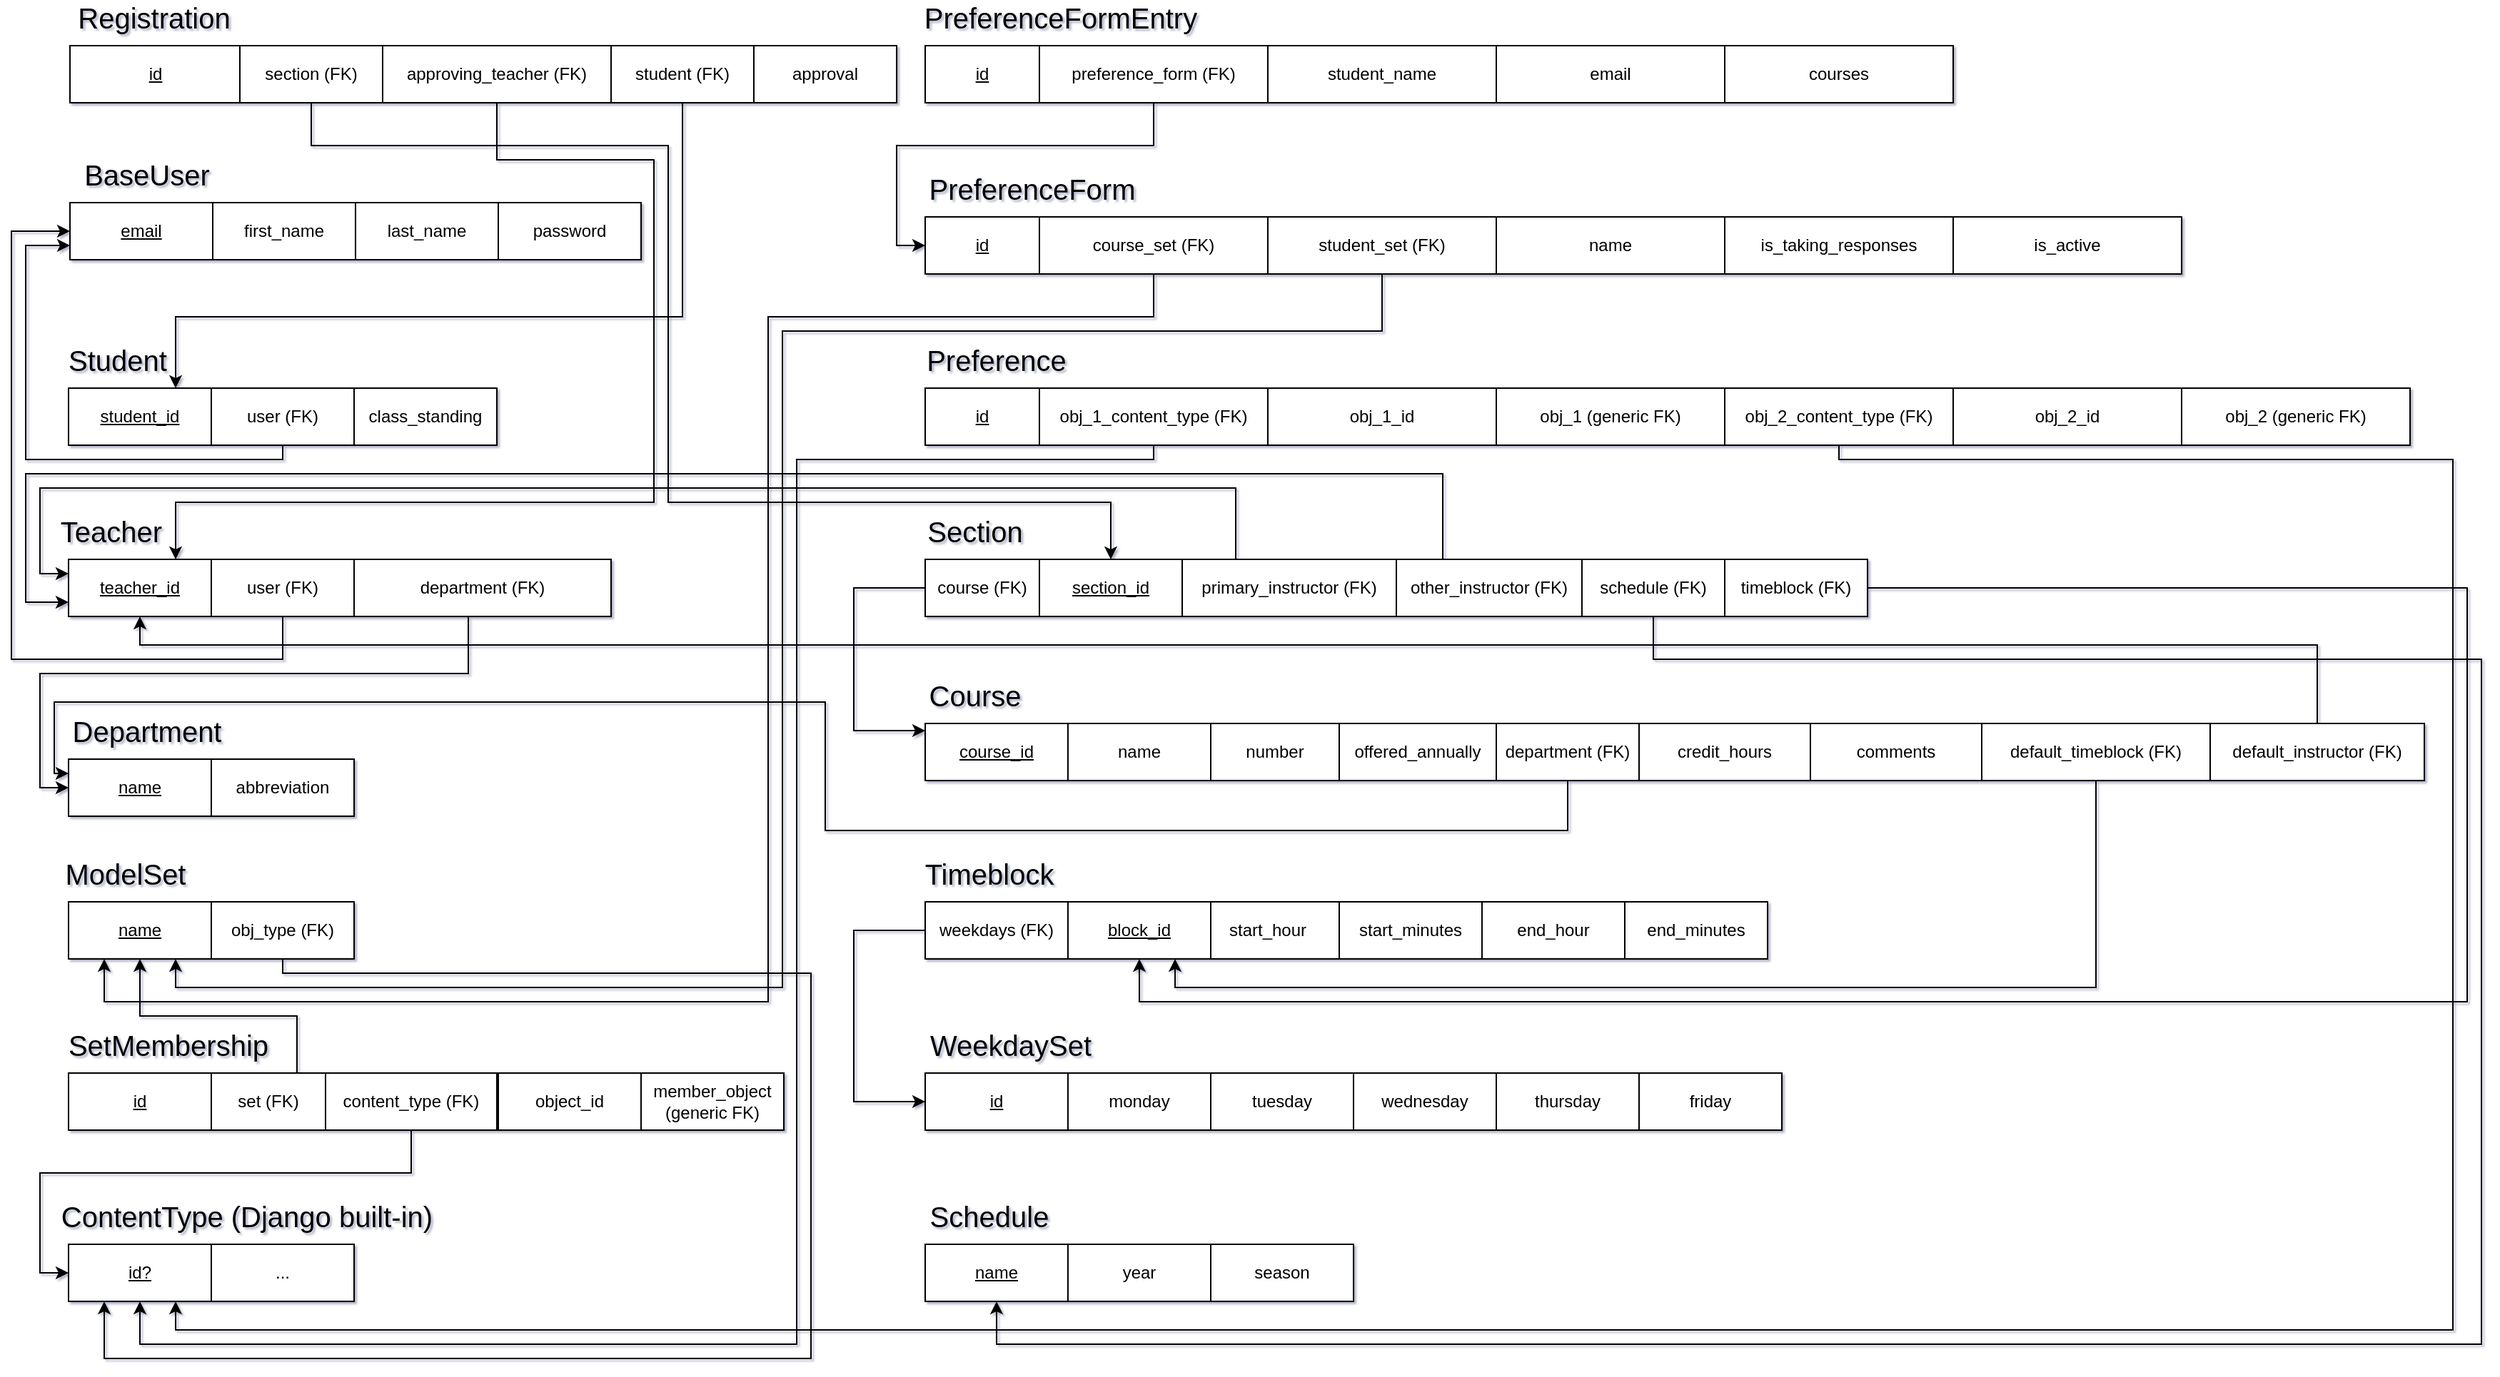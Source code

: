 <mxfile version="14.6.6" type="device"><diagram id="gFVMq6TZ5qQUNE8y5Huu" name="Page-1"><mxGraphModel dx="1902" dy="1898" grid="1" gridSize="10" guides="1" tooltips="1" connect="1" arrows="1" fold="1" page="1" pageScale="1" pageWidth="1600" pageHeight="900" background="none" math="0" shadow="1"><root><mxCell id="0"/><mxCell id="1" parent="0"/><mxCell id="BkWgIDZL_W6DYANb5g9f-2" value="password" style="whiteSpace=wrap;html=1;align=center;" parent="1" vertex="1"><mxGeometry x="421" y="70" width="100" height="40" as="geometry"/></mxCell><mxCell id="BkWgIDZL_W6DYANb5g9f-4" value="first_name" style="whiteSpace=wrap;html=1;align=center;" parent="1" vertex="1"><mxGeometry x="221" y="70" width="100" height="40" as="geometry"/></mxCell><mxCell id="BkWgIDZL_W6DYANb5g9f-5" value="last_name" style="whiteSpace=wrap;html=1;align=center;" parent="1" vertex="1"><mxGeometry x="321" y="70" width="100" height="40" as="geometry"/></mxCell><mxCell id="BkWgIDZL_W6DYANb5g9f-6" value="&lt;font style=&quot;font-size: 20px&quot;&gt;BaseUser&lt;/font&gt;" style="text;html=1;strokeColor=none;fillColor=none;align=center;verticalAlign=middle;whiteSpace=wrap;rounded=0;" parent="1" vertex="1"><mxGeometry x="130" y="40" width="90" height="20" as="geometry"/></mxCell><mxCell id="BkWgIDZL_W6DYANb5g9f-16" style="edgeStyle=orthogonalEdgeStyle;rounded=0;orthogonalLoop=1;jettySize=auto;html=1;exitX=0.5;exitY=1;exitDx=0;exitDy=0;entryX=0;entryY=0.75;entryDx=0;entryDy=0;" parent="1" source="BkWgIDZL_W6DYANb5g9f-7" target="BkWgIDZL_W6DYANb5g9f-20" edge="1"><mxGeometry relative="1" as="geometry"><Array as="points"><mxPoint x="270" y="250"/><mxPoint x="90" y="250"/><mxPoint x="90" y="100"/></Array></mxGeometry></mxCell><mxCell id="BkWgIDZL_W6DYANb5g9f-7" value="user (FK)" style="whiteSpace=wrap;html=1;align=center;" parent="1" vertex="1"><mxGeometry x="220" y="200" width="100" height="40" as="geometry"/></mxCell><mxCell id="BkWgIDZL_W6DYANb5g9f-8" value="&lt;u&gt;student_id&lt;/u&gt;" style="whiteSpace=wrap;html=1;align=center;" parent="1" vertex="1"><mxGeometry x="120" y="200" width="100" height="40" as="geometry"/></mxCell><mxCell id="BkWgIDZL_W6DYANb5g9f-9" value="class_standing" style="whiteSpace=wrap;html=1;align=center;" parent="1" vertex="1"><mxGeometry x="320" y="200" width="100" height="40" as="geometry"/></mxCell><mxCell id="BkWgIDZL_W6DYANb5g9f-10" value="&lt;font style=&quot;font-size: 20px&quot;&gt;Student&lt;/font&gt;" style="text;html=1;strokeColor=none;fillColor=none;align=center;verticalAlign=middle;whiteSpace=wrap;rounded=0;" parent="1" vertex="1"><mxGeometry x="119" y="170" width="71" height="20" as="geometry"/></mxCell><mxCell id="BkWgIDZL_W6DYANb5g9f-11" value="user (FK)" style="whiteSpace=wrap;html=1;align=center;" parent="1" vertex="1"><mxGeometry x="220" y="320" width="100" height="40" as="geometry"/></mxCell><mxCell id="BkWgIDZL_W6DYANb5g9f-23" style="edgeStyle=orthogonalEdgeStyle;rounded=0;orthogonalLoop=1;jettySize=auto;html=1;exitX=0.5;exitY=1;exitDx=0;exitDy=0;entryX=0;entryY=0.5;entryDx=0;entryDy=0;" parent="1" source="BkWgIDZL_W6DYANb5g9f-12" target="BkWgIDZL_W6DYANb5g9f-17" edge="1"><mxGeometry relative="1" as="geometry"><Array as="points"><mxPoint x="400" y="360"/><mxPoint x="400" y="400"/><mxPoint x="100" y="400"/><mxPoint x="100" y="480"/></Array></mxGeometry></mxCell><mxCell id="BkWgIDZL_W6DYANb5g9f-12" value="department (FK)" style="whiteSpace=wrap;html=1;align=center;" parent="1" vertex="1"><mxGeometry x="320" y="320" width="180" height="40" as="geometry"/></mxCell><mxCell id="BkWgIDZL_W6DYANb5g9f-14" value="&lt;font style=&quot;font-size: 20px&quot;&gt;Teacher&lt;/font&gt;" style="text;html=1;strokeColor=none;fillColor=none;align=center;verticalAlign=middle;whiteSpace=wrap;rounded=0;" parent="1" vertex="1"><mxGeometry x="110" y="290" width="80" height="20" as="geometry"/></mxCell><mxCell id="BkWgIDZL_W6DYANb5g9f-17" value="&lt;u&gt;name&lt;/u&gt;" style="whiteSpace=wrap;html=1;align=center;" parent="1" vertex="1"><mxGeometry x="120" y="460" width="100" height="40" as="geometry"/></mxCell><mxCell id="BkWgIDZL_W6DYANb5g9f-18" value="abbreviation" style="whiteSpace=wrap;html=1;align=center;" parent="1" vertex="1"><mxGeometry x="220" y="460" width="100" height="40" as="geometry"/></mxCell><mxCell id="BkWgIDZL_W6DYANb5g9f-20" value="&lt;u&gt;email&lt;/u&gt;" style="whiteSpace=wrap;html=1;align=center;" parent="1" vertex="1"><mxGeometry x="121" y="70" width="100" height="40" as="geometry"/></mxCell><mxCell id="BkWgIDZL_W6DYANb5g9f-21" style="edgeStyle=orthogonalEdgeStyle;rounded=0;orthogonalLoop=1;jettySize=auto;html=1;entryX=0;entryY=0.5;entryDx=0;entryDy=0;exitX=0.5;exitY=1;exitDx=0;exitDy=0;" parent="1" source="BkWgIDZL_W6DYANb5g9f-11" target="BkWgIDZL_W6DYANb5g9f-20" edge="1"><mxGeometry relative="1" as="geometry"><mxPoint x="290" y="370" as="sourcePoint"/><mxPoint x="120" y="100" as="targetPoint"/><Array as="points"><mxPoint x="270" y="390"/><mxPoint x="80" y="390"/><mxPoint x="80" y="90"/></Array></mxGeometry></mxCell><mxCell id="BkWgIDZL_W6DYANb5g9f-22" value="&lt;font style=&quot;font-size: 20px&quot;&gt;Department&lt;/font&gt;" style="text;html=1;strokeColor=none;fillColor=none;align=center;verticalAlign=middle;whiteSpace=wrap;rounded=0;" parent="1" vertex="1"><mxGeometry x="120" y="430" width="110" height="20" as="geometry"/></mxCell><mxCell id="kGvV07HKAf-1HpERnxgn-2" style="edgeStyle=orthogonalEdgeStyle;rounded=0;orthogonalLoop=1;jettySize=auto;html=1;exitX=0.5;exitY=1;exitDx=0;exitDy=0;entryX=0;entryY=0.25;entryDx=0;entryDy=0;" parent="1" source="BkWgIDZL_W6DYANb5g9f-31" target="BkWgIDZL_W6DYANb5g9f-17" edge="1"><mxGeometry relative="1" as="geometry"><Array as="points"><mxPoint x="1170" y="510"/><mxPoint x="650" y="510"/><mxPoint x="650" y="420"/><mxPoint x="110" y="420"/><mxPoint x="110" y="470"/></Array></mxGeometry></mxCell><mxCell id="BkWgIDZL_W6DYANb5g9f-31" value="department (FK)" style="whiteSpace=wrap;html=1;align=center;" parent="1" vertex="1"><mxGeometry x="1120" y="435" width="100" height="40" as="geometry"/></mxCell><mxCell id="BkWgIDZL_W6DYANb5g9f-32" value="name" style="whiteSpace=wrap;html=1;align=center;" parent="1" vertex="1"><mxGeometry x="820" y="435" width="100" height="40" as="geometry"/></mxCell><mxCell id="BkWgIDZL_W6DYANb5g9f-33" value="number" style="whiteSpace=wrap;html=1;align=center;" parent="1" vertex="1"><mxGeometry x="920" y="435" width="90" height="40" as="geometry"/></mxCell><mxCell id="BkWgIDZL_W6DYANb5g9f-34" value="&lt;font style=&quot;font-size: 20px&quot;&gt;Course&lt;/font&gt;" style="text;html=1;strokeColor=none;fillColor=none;align=center;verticalAlign=middle;whiteSpace=wrap;rounded=0;" parent="1" vertex="1"><mxGeometry x="720" y="405" width="70" height="20" as="geometry"/></mxCell><mxCell id="BkWgIDZL_W6DYANb5g9f-37" value="&lt;u&gt;course_id&lt;/u&gt;" style="whiteSpace=wrap;html=1;align=center;" parent="1" vertex="1"><mxGeometry x="720" y="435" width="100" height="40" as="geometry"/></mxCell><mxCell id="BkWgIDZL_W6DYANb5g9f-38" value="offered_annually" style="whiteSpace=wrap;html=1;align=center;" parent="1" vertex="1"><mxGeometry x="1010" y="435" width="110" height="40" as="geometry"/></mxCell><mxCell id="BkWgIDZL_W6DYANb5g9f-42" value="credit_hours" style="whiteSpace=wrap;html=1;align=center;" parent="1" vertex="1"><mxGeometry x="1220" y="435" width="120" height="40" as="geometry"/></mxCell><mxCell id="BkWgIDZL_W6DYANb5g9f-43" value="comments" style="whiteSpace=wrap;html=1;align=center;" parent="1" vertex="1"><mxGeometry x="1340" y="435" width="120" height="40" as="geometry"/></mxCell><mxCell id="BkWgIDZL_W6DYANb5g9f-54" style="edgeStyle=orthogonalEdgeStyle;rounded=0;orthogonalLoop=1;jettySize=auto;html=1;exitX=0.5;exitY=1;exitDx=0;exitDy=0;" parent="1" source="BkWgIDZL_W6DYANb5g9f-44" edge="1"><mxGeometry relative="1" as="geometry"><mxPoint x="720" y="440" as="targetPoint"/><Array as="points"><mxPoint x="760" y="340"/><mxPoint x="670" y="340"/><mxPoint x="670" y="440"/><mxPoint x="720" y="440"/></Array></mxGeometry></mxCell><mxCell id="BkWgIDZL_W6DYANb5g9f-44" value="course (FK)" style="whiteSpace=wrap;html=1;align=center;" parent="1" vertex="1"><mxGeometry x="720" y="320" width="80" height="40" as="geometry"/></mxCell><mxCell id="BkWgIDZL_W6DYANb5g9f-45" value="&lt;u&gt;section_id&lt;/u&gt;" style="whiteSpace=wrap;html=1;align=center;" parent="1" vertex="1"><mxGeometry x="800" y="320" width="100" height="40" as="geometry"/></mxCell><mxCell id="BkWgIDZL_W6DYANb5g9f-55" style="edgeStyle=orthogonalEdgeStyle;rounded=0;orthogonalLoop=1;jettySize=auto;html=1;exitX=0.25;exitY=0;exitDx=0;exitDy=0;entryX=0;entryY=0.25;entryDx=0;entryDy=0;" parent="1" source="BkWgIDZL_W6DYANb5g9f-46" target="G6OHu0BYkpyvZfD9RJrG-1" edge="1"><mxGeometry relative="1" as="geometry"><mxPoint x="210" y="320" as="targetPoint"/><Array as="points"><mxPoint x="938" y="270"/><mxPoint x="100" y="270"/><mxPoint x="100" y="330"/></Array></mxGeometry></mxCell><mxCell id="BkWgIDZL_W6DYANb5g9f-46" value="primary_instructor (FK)" style="whiteSpace=wrap;html=1;align=center;" parent="1" vertex="1"><mxGeometry x="900" y="320" width="150" height="40" as="geometry"/></mxCell><mxCell id="BkWgIDZL_W6DYANb5g9f-56" style="edgeStyle=orthogonalEdgeStyle;rounded=0;orthogonalLoop=1;jettySize=auto;html=1;exitX=0.25;exitY=0;exitDx=0;exitDy=0;entryX=0;entryY=0.75;entryDx=0;entryDy=0;" parent="1" source="BkWgIDZL_W6DYANb5g9f-47" target="G6OHu0BYkpyvZfD9RJrG-1" edge="1"><mxGeometry relative="1" as="geometry"><Array as="points"><mxPoint x="1083" y="260"/><mxPoint x="90" y="260"/><mxPoint x="90" y="350"/></Array></mxGeometry></mxCell><mxCell id="BkWgIDZL_W6DYANb5g9f-47" value="other_instructor (FK)" style="whiteSpace=wrap;html=1;align=center;" parent="1" vertex="1"><mxGeometry x="1050" y="320" width="130" height="40" as="geometry"/></mxCell><mxCell id="BkWgIDZL_W6DYANb5g9f-53" value="&lt;font style=&quot;font-size: 20px&quot;&gt;Section&lt;/font&gt;" style="text;html=1;strokeColor=none;fillColor=none;align=center;verticalAlign=middle;whiteSpace=wrap;rounded=0;" parent="1" vertex="1"><mxGeometry x="720" y="290" width="70" height="20" as="geometry"/></mxCell><mxCell id="MGyRq37NvWwTOMYyFaVk-8" style="edgeStyle=orthogonalEdgeStyle;rounded=0;orthogonalLoop=1;jettySize=auto;html=1;exitX=1;exitY=0.5;exitDx=0;exitDy=0;entryX=0.5;entryY=1;entryDx=0;entryDy=0;" parent="1" source="MGyRq37NvWwTOMYyFaVk-1" target="s3vIPMXju8PUQGzXGLDK-27" edge="1"><mxGeometry relative="1" as="geometry"><Array as="points"><mxPoint x="1800" y="340"/><mxPoint x="1800" y="630"/><mxPoint x="870" y="630"/></Array></mxGeometry></mxCell><mxCell id="MGyRq37NvWwTOMYyFaVk-1" value="timeblock (FK)" style="whiteSpace=wrap;html=1;align=center;" parent="1" vertex="1"><mxGeometry x="1280" y="320" width="100" height="40" as="geometry"/></mxCell><mxCell id="MGyRq37NvWwTOMYyFaVk-2" value="start_hour" style="whiteSpace=wrap;html=1;align=center;" parent="1" vertex="1"><mxGeometry x="910" y="560" width="100" height="40" as="geometry"/></mxCell><mxCell id="MGyRq37NvWwTOMYyFaVk-3" value="&lt;font style=&quot;font-size: 20px&quot;&gt;Timeblock&lt;/font&gt;" style="text;html=1;strokeColor=none;fillColor=none;align=center;verticalAlign=middle;whiteSpace=wrap;rounded=0;" parent="1" vertex="1"><mxGeometry x="720" y="530" width="90" height="20" as="geometry"/></mxCell><mxCell id="MGyRq37NvWwTOMYyFaVk-4" value="start_minutes" style="whiteSpace=wrap;html=1;align=center;" parent="1" vertex="1"><mxGeometry x="1010" y="560" width="100" height="40" as="geometry"/></mxCell><mxCell id="MGyRq37NvWwTOMYyFaVk-5" value="end_minutes" style="whiteSpace=wrap;html=1;align=center;" parent="1" vertex="1"><mxGeometry x="1210" y="560" width="100" height="40" as="geometry"/></mxCell><mxCell id="MGyRq37NvWwTOMYyFaVk-6" value="end_hour" style="whiteSpace=wrap;html=1;align=center;" parent="1" vertex="1"><mxGeometry x="1110" y="560" width="100" height="40" as="geometry"/></mxCell><mxCell id="MGyRq37NvWwTOMYyFaVk-11" style="edgeStyle=orthogonalEdgeStyle;rounded=0;orthogonalLoop=1;jettySize=auto;html=1;exitX=0;exitY=0.5;exitDx=0;exitDy=0;entryX=0;entryY=0.5;entryDx=0;entryDy=0;" parent="1" source="MGyRq37NvWwTOMYyFaVk-7" target="MGyRq37NvWwTOMYyFaVk-10" edge="1"><mxGeometry relative="1" as="geometry"><Array as="points"><mxPoint x="670" y="580"/><mxPoint x="670" y="700"/></Array></mxGeometry></mxCell><mxCell id="MGyRq37NvWwTOMYyFaVk-7" value="weekdays (FK)" style="whiteSpace=wrap;html=1;align=center;" parent="1" vertex="1"><mxGeometry x="720" y="560" width="100" height="40" as="geometry"/></mxCell><mxCell id="MGyRq37NvWwTOMYyFaVk-9" value="&lt;font style=&quot;font-size: 20px&quot;&gt;WeekdaySet&lt;/font&gt;" style="text;html=1;strokeColor=none;fillColor=none;align=center;verticalAlign=middle;whiteSpace=wrap;rounded=0;" parent="1" vertex="1"><mxGeometry x="720" y="650" width="120" height="20" as="geometry"/></mxCell><mxCell id="MGyRq37NvWwTOMYyFaVk-10" value="&lt;u&gt;id&lt;/u&gt;" style="whiteSpace=wrap;html=1;align=center;" parent="1" vertex="1"><mxGeometry x="720" y="680" width="100" height="40" as="geometry"/></mxCell><mxCell id="MGyRq37NvWwTOMYyFaVk-12" value="&lt;font style=&quot;font-size: 20px&quot;&gt;Schedule&lt;/font&gt;" style="text;html=1;strokeColor=none;fillColor=none;align=center;verticalAlign=middle;whiteSpace=wrap;rounded=0;" parent="1" vertex="1"><mxGeometry x="720" y="770" width="90" height="20" as="geometry"/></mxCell><mxCell id="MGyRq37NvWwTOMYyFaVk-13" value="&lt;u&gt;name&lt;/u&gt;" style="whiteSpace=wrap;html=1;align=center;" parent="1" vertex="1"><mxGeometry x="720" y="800" width="100" height="40" as="geometry"/></mxCell><mxCell id="G6OHu0BYkpyvZfD9RJrG-1" value="&lt;u&gt;teacher_id&lt;/u&gt;" style="whiteSpace=wrap;html=1;align=center;" parent="1" vertex="1"><mxGeometry x="120" y="320" width="100" height="40" as="geometry"/></mxCell><mxCell id="G6OHu0BYkpyvZfD9RJrG-6" style="edgeStyle=orthogonalEdgeStyle;rounded=0;orthogonalLoop=1;jettySize=auto;html=1;entryX=0.5;entryY=1;entryDx=0;entryDy=0;" parent="1" target="MGyRq37NvWwTOMYyFaVk-10" edge="1"><mxGeometry relative="1" as="geometry"><mxPoint x="770" y="720" as="sourcePoint"/></mxGeometry></mxCell><mxCell id="s3vIPMXju8PUQGzXGLDK-15" value="&lt;u&gt;id&lt;/u&gt;" style="whiteSpace=wrap;html=1;align=center;" parent="1" vertex="1"><mxGeometry x="121" y="-40" width="120" height="40" as="geometry"/></mxCell><mxCell id="s3vIPMXju8PUQGzXGLDK-16" value="&lt;font style=&quot;font-size: 20px&quot;&gt;Registration&lt;/font&gt;" style="text;html=1;strokeColor=none;fillColor=none;align=center;verticalAlign=middle;whiteSpace=wrap;rounded=0;" parent="1" vertex="1"><mxGeometry x="120" y="-70" width="120" height="20" as="geometry"/></mxCell><mxCell id="s3vIPMXju8PUQGzXGLDK-21" style="edgeStyle=orthogonalEdgeStyle;rounded=0;orthogonalLoop=1;jettySize=auto;html=1;exitX=0.5;exitY=1;exitDx=0;exitDy=0;entryX=0.5;entryY=0;entryDx=0;entryDy=0;" parent="1" source="s3vIPMXju8PUQGzXGLDK-17" target="BkWgIDZL_W6DYANb5g9f-45" edge="1"><mxGeometry relative="1" as="geometry"><Array as="points"><mxPoint x="290" y="30"/><mxPoint x="540" y="30"/><mxPoint x="540" y="280"/><mxPoint x="850" y="280"/></Array></mxGeometry></mxCell><mxCell id="s3vIPMXju8PUQGzXGLDK-17" value="section (FK)" style="whiteSpace=wrap;html=1;align=center;" parent="1" vertex="1"><mxGeometry x="240" y="-40" width="100" height="40" as="geometry"/></mxCell><mxCell id="s3vIPMXju8PUQGzXGLDK-18" value="approval" style="whiteSpace=wrap;html=1;align=center;" parent="1" vertex="1"><mxGeometry x="600" y="-40" width="100" height="40" as="geometry"/></mxCell><mxCell id="s3vIPMXju8PUQGzXGLDK-20" style="edgeStyle=orthogonalEdgeStyle;rounded=0;orthogonalLoop=1;jettySize=auto;html=1;exitX=0.5;exitY=1;exitDx=0;exitDy=0;entryX=0.75;entryY=0;entryDx=0;entryDy=0;" parent="1" source="s3vIPMXju8PUQGzXGLDK-19" target="G6OHu0BYkpyvZfD9RJrG-1" edge="1"><mxGeometry relative="1" as="geometry"><Array as="points"><mxPoint x="420" y="40"/><mxPoint x="530" y="40"/><mxPoint x="530" y="280"/><mxPoint x="195" y="280"/></Array></mxGeometry></mxCell><mxCell id="s3vIPMXju8PUQGzXGLDK-19" value="approving_teacher (FK)" style="whiteSpace=wrap;html=1;align=center;" parent="1" vertex="1"><mxGeometry x="340" y="-40" width="160" height="40" as="geometry"/></mxCell><mxCell id="s3vIPMXju8PUQGzXGLDK-23" style="edgeStyle=orthogonalEdgeStyle;rounded=0;orthogonalLoop=1;jettySize=auto;html=1;exitX=0.5;exitY=1;exitDx=0;exitDy=0;entryX=0.75;entryY=0;entryDx=0;entryDy=0;" parent="1" source="s3vIPMXju8PUQGzXGLDK-22" target="BkWgIDZL_W6DYANb5g9f-8" edge="1"><mxGeometry relative="1" as="geometry"><Array as="points"><mxPoint x="550" y="150"/><mxPoint x="195" y="150"/></Array></mxGeometry></mxCell><mxCell id="s3vIPMXju8PUQGzXGLDK-22" value="student (FK)" style="whiteSpace=wrap;html=1;align=center;" parent="1" vertex="1"><mxGeometry x="500" y="-40" width="100" height="40" as="geometry"/></mxCell><mxCell id="s3vIPMXju8PUQGzXGLDK-27" value="&lt;u&gt;block_id&lt;/u&gt;" style="whiteSpace=wrap;html=1;align=center;" parent="1" vertex="1"><mxGeometry x="820" y="560" width="100" height="40" as="geometry"/></mxCell><mxCell id="s3vIPMXju8PUQGzXGLDK-73" style="edgeStyle=orthogonalEdgeStyle;rounded=0;orthogonalLoop=1;jettySize=auto;html=1;exitX=0;exitY=0.5;exitDx=0;exitDy=0;entryX=0;entryY=1;entryDx=0;entryDy=0;" parent="1" source="s3vIPMXju8PUQGzXGLDK-66" edge="1"><mxGeometry relative="1" as="geometry"><Array as="points"><mxPoint x="10" y="570"/><mxPoint x="10" y="970"/></Array><mxPoint x="124" y="970" as="targetPoint"/></mxGeometry></mxCell><mxCell id="s3vIPMXju8PUQGzXGLDK-72" style="edgeStyle=orthogonalEdgeStyle;rounded=0;orthogonalLoop=1;jettySize=auto;html=1;exitX=0;exitY=0.5;exitDx=0;exitDy=0;entryX=0;entryY=0.5;entryDx=0;entryDy=0;" parent="1" source="s3vIPMXju8PUQGzXGLDK-67" edge="1"><mxGeometry relative="1" as="geometry"><Array as="points"><mxPoint x="30" y="660"/><mxPoint x="30" y="950"/></Array><mxPoint x="124" y="950" as="targetPoint"/></mxGeometry></mxCell><mxCell id="s3vIPMXju8PUQGzXGLDK-74" style="edgeStyle=orthogonalEdgeStyle;rounded=0;orthogonalLoop=1;jettySize=auto;html=1;exitX=0;exitY=0.5;exitDx=0;exitDy=0;entryX=0;entryY=0.75;entryDx=0;entryDy=0;" parent="1" source="s3vIPMXju8PUQGzXGLDK-68" edge="1"><mxGeometry relative="1" as="geometry"><Array as="points"><mxPoint x="40" y="760"/><mxPoint x="40" y="580"/></Array><mxPoint x="119" y="580" as="targetPoint"/></mxGeometry></mxCell><mxCell id="4XeqG-Bysk0lCcBcYY0b-71" style="edgeStyle=orthogonalEdgeStyle;rounded=0;orthogonalLoop=1;jettySize=auto;html=1;exitX=0.5;exitY=1;exitDx=0;exitDy=0;entryX=0.75;entryY=1;entryDx=0;entryDy=0;" edge="1" parent="1" source="4XeqG-Bysk0lCcBcYY0b-1" target="s3vIPMXju8PUQGzXGLDK-27"><mxGeometry relative="1" as="geometry"/></mxCell><mxCell id="4XeqG-Bysk0lCcBcYY0b-1" value="default_timeblock (FK)" style="whiteSpace=wrap;html=1;align=center;" vertex="1" parent="1"><mxGeometry x="1460" y="435" width="160" height="40" as="geometry"/></mxCell><mxCell id="4XeqG-Bysk0lCcBcYY0b-72" style="edgeStyle=orthogonalEdgeStyle;rounded=0;orthogonalLoop=1;jettySize=auto;html=1;exitX=0.5;exitY=1;exitDx=0;exitDy=0;entryX=0.5;entryY=1;entryDx=0;entryDy=0;" edge="1" parent="1" source="4XeqG-Bysk0lCcBcYY0b-2" target="G6OHu0BYkpyvZfD9RJrG-1"><mxGeometry relative="1" as="geometry"><Array as="points"><mxPoint x="1695" y="380"/><mxPoint x="170" y="380"/></Array></mxGeometry></mxCell><mxCell id="4XeqG-Bysk0lCcBcYY0b-2" value="default_instructor (FK)" style="whiteSpace=wrap;html=1;align=center;" vertex="1" parent="1"><mxGeometry x="1620" y="435" width="150" height="40" as="geometry"/></mxCell><mxCell id="4XeqG-Bysk0lCcBcYY0b-12" style="edgeStyle=orthogonalEdgeStyle;rounded=0;orthogonalLoop=1;jettySize=auto;html=1;exitX=0.5;exitY=1;exitDx=0;exitDy=0;entryX=0.5;entryY=1;entryDx=0;entryDy=0;" edge="1" parent="1" source="4XeqG-Bysk0lCcBcYY0b-4" target="MGyRq37NvWwTOMYyFaVk-13"><mxGeometry relative="1" as="geometry"><Array as="points"><mxPoint x="1230" y="390"/><mxPoint x="1810" y="390"/><mxPoint x="1810" y="870"/><mxPoint x="770" y="870"/></Array></mxGeometry></mxCell><mxCell id="4XeqG-Bysk0lCcBcYY0b-4" value="schedule (FK)" style="whiteSpace=wrap;html=1;align=center;" vertex="1" parent="1"><mxGeometry x="1180" y="320" width="100" height="40" as="geometry"/></mxCell><mxCell id="4XeqG-Bysk0lCcBcYY0b-5" value="year" style="whiteSpace=wrap;html=1;align=center;" vertex="1" parent="1"><mxGeometry x="820" y="800" width="100" height="40" as="geometry"/></mxCell><mxCell id="4XeqG-Bysk0lCcBcYY0b-6" value="season" style="whiteSpace=wrap;html=1;align=center;" vertex="1" parent="1"><mxGeometry x="920" y="800" width="100" height="40" as="geometry"/></mxCell><mxCell id="4XeqG-Bysk0lCcBcYY0b-7" value="monday" style="whiteSpace=wrap;html=1;align=center;" vertex="1" parent="1"><mxGeometry x="820" y="680" width="100" height="40" as="geometry"/></mxCell><mxCell id="4XeqG-Bysk0lCcBcYY0b-8" value="tuesday" style="whiteSpace=wrap;html=1;align=center;" vertex="1" parent="1"><mxGeometry x="920" y="680" width="100" height="40" as="geometry"/></mxCell><mxCell id="4XeqG-Bysk0lCcBcYY0b-9" value="wednesday" style="whiteSpace=wrap;html=1;align=center;" vertex="1" parent="1"><mxGeometry x="1020" y="680" width="100" height="40" as="geometry"/></mxCell><mxCell id="4XeqG-Bysk0lCcBcYY0b-10" value="thursday" style="whiteSpace=wrap;html=1;align=center;" vertex="1" parent="1"><mxGeometry x="1120" y="680" width="100" height="40" as="geometry"/></mxCell><mxCell id="4XeqG-Bysk0lCcBcYY0b-11" value="friday" style="whiteSpace=wrap;html=1;align=center;" vertex="1" parent="1"><mxGeometry x="1220" y="680" width="100" height="40" as="geometry"/></mxCell><mxCell id="4XeqG-Bysk0lCcBcYY0b-24" style="edgeStyle=orthogonalEdgeStyle;rounded=0;orthogonalLoop=1;jettySize=auto;html=1;exitX=0.5;exitY=1;exitDx=0;exitDy=0;entryX=0.25;entryY=1;entryDx=0;entryDy=0;" edge="1" parent="1" source="4XeqG-Bysk0lCcBcYY0b-13" target="4XeqG-Bysk0lCcBcYY0b-22"><mxGeometry relative="1" as="geometry"><Array as="points"><mxPoint x="270" y="610"/><mxPoint x="640" y="610"/><mxPoint x="640" y="880"/><mxPoint x="145" y="880"/></Array></mxGeometry></mxCell><mxCell id="4XeqG-Bysk0lCcBcYY0b-13" value="obj_type (FK)" style="whiteSpace=wrap;html=1;align=center;" vertex="1" parent="1"><mxGeometry x="220" y="560" width="100" height="40" as="geometry"/></mxCell><mxCell id="4XeqG-Bysk0lCcBcYY0b-15" value="&lt;font style=&quot;font-size: 20px&quot;&gt;ModelSet&lt;/font&gt;" style="text;html=1;strokeColor=none;fillColor=none;align=center;verticalAlign=middle;whiteSpace=wrap;rounded=0;" vertex="1" parent="1"><mxGeometry x="110" y="530" width="100" height="20" as="geometry"/></mxCell><mxCell id="4XeqG-Bysk0lCcBcYY0b-16" value="&lt;u&gt;name&lt;/u&gt;" style="whiteSpace=wrap;html=1;align=center;" vertex="1" parent="1"><mxGeometry x="120" y="560" width="100" height="40" as="geometry"/></mxCell><mxCell id="4XeqG-Bysk0lCcBcYY0b-21" value="&lt;font style=&quot;font-size: 20px&quot;&gt;ContentType (Django built-in)&lt;br&gt;&lt;/font&gt;" style="text;html=1;strokeColor=none;fillColor=none;align=center;verticalAlign=middle;whiteSpace=wrap;rounded=0;" vertex="1" parent="1"><mxGeometry x="110" y="770" width="270" height="20" as="geometry"/></mxCell><mxCell id="4XeqG-Bysk0lCcBcYY0b-22" value="&lt;u&gt;id?&lt;/u&gt;" style="whiteSpace=wrap;html=1;align=center;" vertex="1" parent="1"><mxGeometry x="120" y="800" width="100" height="40" as="geometry"/></mxCell><mxCell id="4XeqG-Bysk0lCcBcYY0b-23" value="..." style="whiteSpace=wrap;html=1;align=center;" vertex="1" parent="1"><mxGeometry x="220" y="800" width="100" height="40" as="geometry"/></mxCell><mxCell id="4XeqG-Bysk0lCcBcYY0b-35" style="edgeStyle=orthogonalEdgeStyle;rounded=0;orthogonalLoop=1;jettySize=auto;html=1;exitX=0.75;exitY=0;exitDx=0;exitDy=0;" edge="1" parent="1" source="4XeqG-Bysk0lCcBcYY0b-28" target="4XeqG-Bysk0lCcBcYY0b-16"><mxGeometry relative="1" as="geometry"><Array as="points"><mxPoint x="280" y="640"/><mxPoint x="170" y="640"/></Array></mxGeometry></mxCell><mxCell id="4XeqG-Bysk0lCcBcYY0b-28" value="set (FK)" style="whiteSpace=wrap;html=1;align=center;" vertex="1" parent="1"><mxGeometry x="220" y="680" width="80" height="40" as="geometry"/></mxCell><mxCell id="4XeqG-Bysk0lCcBcYY0b-29" value="&lt;font style=&quot;font-size: 20px&quot;&gt;SetMembership&lt;/font&gt;" style="text;html=1;strokeColor=none;fillColor=none;align=center;verticalAlign=middle;whiteSpace=wrap;rounded=0;" vertex="1" parent="1"><mxGeometry x="110" y="650" width="160" height="20" as="geometry"/></mxCell><mxCell id="4XeqG-Bysk0lCcBcYY0b-30" value="&lt;u&gt;id&lt;/u&gt;" style="whiteSpace=wrap;html=1;align=center;" vertex="1" parent="1"><mxGeometry x="120" y="680" width="100" height="40" as="geometry"/></mxCell><mxCell id="4XeqG-Bysk0lCcBcYY0b-36" style="edgeStyle=orthogonalEdgeStyle;rounded=0;orthogonalLoop=1;jettySize=auto;html=1;exitX=0.5;exitY=1;exitDx=0;exitDy=0;entryX=0;entryY=0.5;entryDx=0;entryDy=0;" edge="1" parent="1" source="4XeqG-Bysk0lCcBcYY0b-31" target="4XeqG-Bysk0lCcBcYY0b-22"><mxGeometry relative="1" as="geometry"><Array as="points"><mxPoint x="360" y="750"/><mxPoint x="100" y="750"/><mxPoint x="100" y="820"/></Array></mxGeometry></mxCell><mxCell id="4XeqG-Bysk0lCcBcYY0b-31" value="content_type (FK)" style="whiteSpace=wrap;html=1;align=center;" vertex="1" parent="1"><mxGeometry x="300" y="680" width="120" height="40" as="geometry"/></mxCell><mxCell id="4XeqG-Bysk0lCcBcYY0b-32" value="object_id" style="whiteSpace=wrap;html=1;align=center;" vertex="1" parent="1"><mxGeometry x="421" y="680" width="100" height="40" as="geometry"/></mxCell><mxCell id="4XeqG-Bysk0lCcBcYY0b-34" value="member_object (generic FK)" style="whiteSpace=wrap;html=1;align=center;" vertex="1" parent="1"><mxGeometry x="521" y="680" width="100" height="40" as="geometry"/></mxCell><mxCell id="4XeqG-Bysk0lCcBcYY0b-38" value="&lt;u&gt;id&lt;/u&gt;" style="whiteSpace=wrap;html=1;align=center;" vertex="1" parent="1"><mxGeometry x="720" y="200" width="80" height="40" as="geometry"/></mxCell><mxCell id="4XeqG-Bysk0lCcBcYY0b-52" style="edgeStyle=orthogonalEdgeStyle;rounded=0;orthogonalLoop=1;jettySize=auto;html=1;exitX=0.5;exitY=1;exitDx=0;exitDy=0;entryX=0.5;entryY=1;entryDx=0;entryDy=0;" edge="1" parent="1" source="4XeqG-Bysk0lCcBcYY0b-39" target="4XeqG-Bysk0lCcBcYY0b-22"><mxGeometry relative="1" as="geometry"><mxPoint x="170" y="850" as="targetPoint"/><Array as="points"><mxPoint x="880" y="250"/><mxPoint x="630" y="250"/><mxPoint x="630" y="870"/><mxPoint x="170" y="870"/></Array></mxGeometry></mxCell><mxCell id="4XeqG-Bysk0lCcBcYY0b-39" value="obj_1_content_type (FK)" style="whiteSpace=wrap;html=1;align=center;" vertex="1" parent="1"><mxGeometry x="800" y="200" width="160" height="40" as="geometry"/></mxCell><mxCell id="4XeqG-Bysk0lCcBcYY0b-40" value="&lt;font style=&quot;font-size: 20px&quot;&gt;Preference&lt;/font&gt;" style="text;html=1;strokeColor=none;fillColor=none;align=center;verticalAlign=middle;whiteSpace=wrap;rounded=0;" vertex="1" parent="1"><mxGeometry x="720" y="170" width="100" height="20" as="geometry"/></mxCell><mxCell id="4XeqG-Bysk0lCcBcYY0b-47" value="obj_1_id" style="whiteSpace=wrap;html=1;align=center;" vertex="1" parent="1"><mxGeometry x="960" y="200" width="160" height="40" as="geometry"/></mxCell><mxCell id="4XeqG-Bysk0lCcBcYY0b-53" style="edgeStyle=orthogonalEdgeStyle;rounded=0;orthogonalLoop=1;jettySize=auto;html=1;exitX=0.5;exitY=1;exitDx=0;exitDy=0;entryX=0.75;entryY=1;entryDx=0;entryDy=0;" edge="1" parent="1" source="4XeqG-Bysk0lCcBcYY0b-48" target="4XeqG-Bysk0lCcBcYY0b-22"><mxGeometry relative="1" as="geometry"><Array as="points"><mxPoint x="1360" y="250"/><mxPoint x="1790" y="250"/><mxPoint x="1790" y="860"/><mxPoint x="195" y="860"/></Array></mxGeometry></mxCell><mxCell id="4XeqG-Bysk0lCcBcYY0b-48" value="obj_2_content_type (FK)" style="whiteSpace=wrap;html=1;align=center;" vertex="1" parent="1"><mxGeometry x="1280" y="200" width="160" height="40" as="geometry"/></mxCell><mxCell id="4XeqG-Bysk0lCcBcYY0b-49" value="obj_2_id" style="whiteSpace=wrap;html=1;align=center;" vertex="1" parent="1"><mxGeometry x="1440" y="200" width="160" height="40" as="geometry"/></mxCell><mxCell id="4XeqG-Bysk0lCcBcYY0b-50" value="obj_1 (generic FK)" style="whiteSpace=wrap;html=1;align=center;" vertex="1" parent="1"><mxGeometry x="1120" y="200" width="160" height="40" as="geometry"/></mxCell><mxCell id="4XeqG-Bysk0lCcBcYY0b-51" value="obj_2 (generic FK)" style="whiteSpace=wrap;html=1;align=center;" vertex="1" parent="1"><mxGeometry x="1600" y="200" width="160" height="40" as="geometry"/></mxCell><mxCell id="4XeqG-Bysk0lCcBcYY0b-54" value="&lt;u&gt;id&lt;/u&gt;" style="whiteSpace=wrap;html=1;align=center;" vertex="1" parent="1"><mxGeometry x="720" y="80" width="80" height="40" as="geometry"/></mxCell><mxCell id="4XeqG-Bysk0lCcBcYY0b-68" style="edgeStyle=orthogonalEdgeStyle;rounded=0;orthogonalLoop=1;jettySize=auto;html=1;exitX=0.5;exitY=1;exitDx=0;exitDy=0;entryX=0.25;entryY=1;entryDx=0;entryDy=0;" edge="1" parent="1" source="4XeqG-Bysk0lCcBcYY0b-55" target="4XeqG-Bysk0lCcBcYY0b-16"><mxGeometry relative="1" as="geometry"><Array as="points"><mxPoint x="880" y="150"/><mxPoint x="610" y="150"/><mxPoint x="610" y="630"/><mxPoint x="145" y="630"/></Array></mxGeometry></mxCell><mxCell id="4XeqG-Bysk0lCcBcYY0b-55" value="course_set (FK)" style="whiteSpace=wrap;html=1;align=center;" vertex="1" parent="1"><mxGeometry x="800" y="80" width="160" height="40" as="geometry"/></mxCell><mxCell id="4XeqG-Bysk0lCcBcYY0b-56" value="&lt;font style=&quot;font-size: 20px&quot;&gt;PreferenceForm&lt;/font&gt;" style="text;html=1;strokeColor=none;fillColor=none;align=center;verticalAlign=middle;whiteSpace=wrap;rounded=0;" vertex="1" parent="1"><mxGeometry x="720" y="50" width="150" height="20" as="geometry"/></mxCell><mxCell id="4XeqG-Bysk0lCcBcYY0b-69" style="edgeStyle=orthogonalEdgeStyle;rounded=0;orthogonalLoop=1;jettySize=auto;html=1;exitX=0.5;exitY=1;exitDx=0;exitDy=0;entryX=0.75;entryY=1;entryDx=0;entryDy=0;" edge="1" parent="1" source="4XeqG-Bysk0lCcBcYY0b-57" target="4XeqG-Bysk0lCcBcYY0b-16"><mxGeometry relative="1" as="geometry"><Array as="points"><mxPoint x="1040" y="160"/><mxPoint x="620" y="160"/><mxPoint x="620" y="620"/><mxPoint x="195" y="620"/></Array></mxGeometry></mxCell><mxCell id="4XeqG-Bysk0lCcBcYY0b-57" value="student_set (FK)" style="whiteSpace=wrap;html=1;align=center;" vertex="1" parent="1"><mxGeometry x="960" y="80" width="160" height="40" as="geometry"/></mxCell><mxCell id="4XeqG-Bysk0lCcBcYY0b-58" value="name" style="whiteSpace=wrap;html=1;align=center;" vertex="1" parent="1"><mxGeometry x="1120" y="80" width="160" height="40" as="geometry"/></mxCell><mxCell id="4XeqG-Bysk0lCcBcYY0b-59" value="is_taking_responses" style="whiteSpace=wrap;html=1;align=center;" vertex="1" parent="1"><mxGeometry x="1280" y="80" width="160" height="40" as="geometry"/></mxCell><mxCell id="4XeqG-Bysk0lCcBcYY0b-60" value="is_active" style="whiteSpace=wrap;html=1;align=center;" vertex="1" parent="1"><mxGeometry x="1440" y="80" width="160" height="40" as="geometry"/></mxCell><mxCell id="4XeqG-Bysk0lCcBcYY0b-61" value="&lt;u&gt;id&lt;/u&gt;" style="whiteSpace=wrap;html=1;align=center;" vertex="1" parent="1"><mxGeometry x="720" y="-40" width="80" height="40" as="geometry"/></mxCell><mxCell id="4XeqG-Bysk0lCcBcYY0b-70" style="edgeStyle=orthogonalEdgeStyle;rounded=0;orthogonalLoop=1;jettySize=auto;html=1;exitX=0.5;exitY=1;exitDx=0;exitDy=0;entryX=0;entryY=0.5;entryDx=0;entryDy=0;" edge="1" parent="1" source="4XeqG-Bysk0lCcBcYY0b-62" target="4XeqG-Bysk0lCcBcYY0b-54"><mxGeometry relative="1" as="geometry"><Array as="points"><mxPoint x="880" y="30"/><mxPoint x="700" y="30"/><mxPoint x="700" y="100"/></Array></mxGeometry></mxCell><mxCell id="4XeqG-Bysk0lCcBcYY0b-62" value="preference_form (FK)" style="whiteSpace=wrap;html=1;align=center;" vertex="1" parent="1"><mxGeometry x="800" y="-40" width="160" height="40" as="geometry"/></mxCell><mxCell id="4XeqG-Bysk0lCcBcYY0b-63" value="&lt;font style=&quot;font-size: 20px&quot;&gt;PreferenceFormEntry&lt;/font&gt;" style="text;html=1;strokeColor=none;fillColor=none;align=center;verticalAlign=middle;whiteSpace=wrap;rounded=0;" vertex="1" parent="1"><mxGeometry x="720" y="-70" width="190" height="20" as="geometry"/></mxCell><mxCell id="4XeqG-Bysk0lCcBcYY0b-64" value="student_name" style="whiteSpace=wrap;html=1;align=center;" vertex="1" parent="1"><mxGeometry x="960" y="-40" width="160" height="40" as="geometry"/></mxCell><mxCell id="4XeqG-Bysk0lCcBcYY0b-65" value="email" style="whiteSpace=wrap;html=1;align=center;" vertex="1" parent="1"><mxGeometry x="1120" y="-40" width="160" height="40" as="geometry"/></mxCell><mxCell id="4XeqG-Bysk0lCcBcYY0b-66" value="courses" style="whiteSpace=wrap;html=1;align=center;" vertex="1" parent="1"><mxGeometry x="1280" y="-40" width="160" height="40" as="geometry"/></mxCell></root></mxGraphModel></diagram></mxfile>